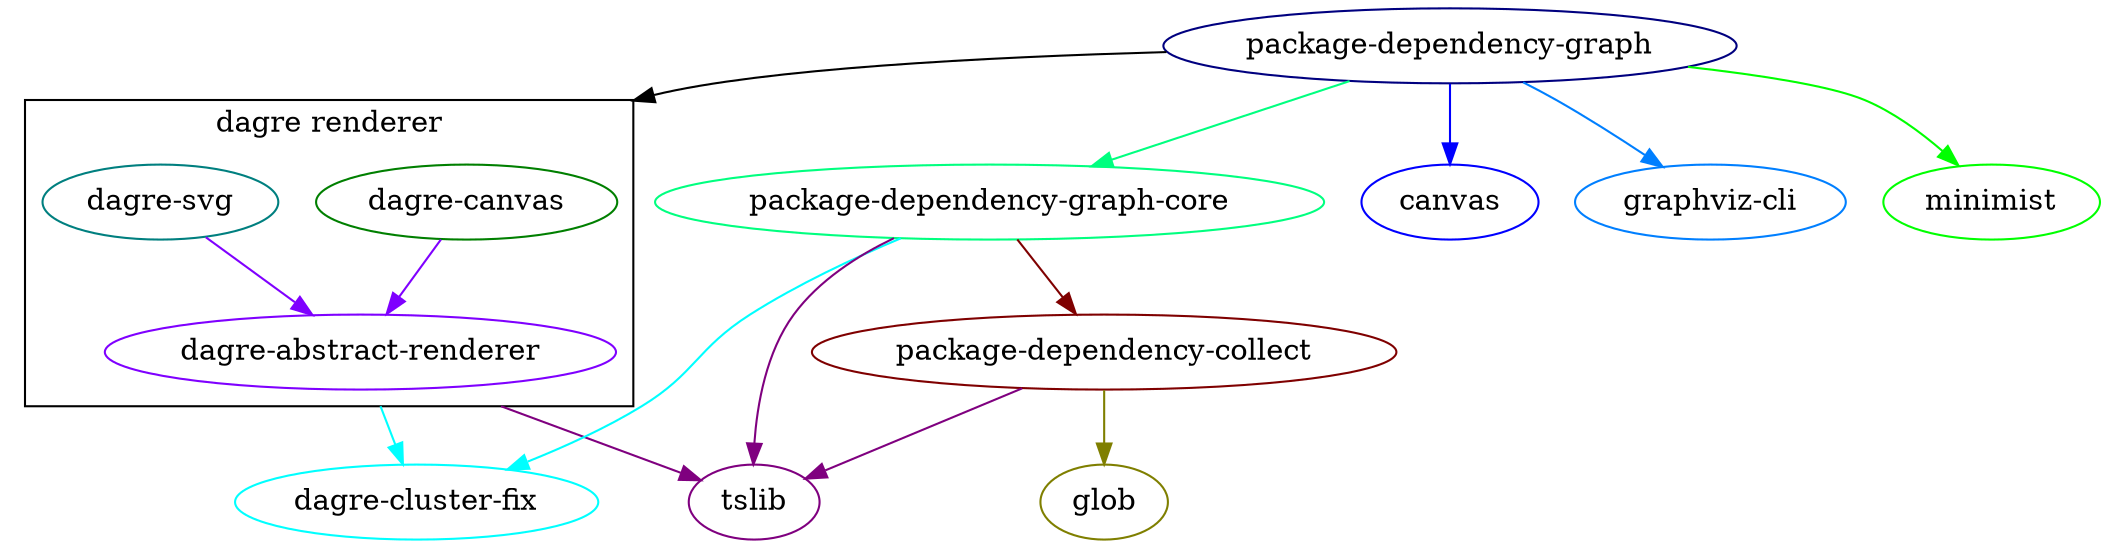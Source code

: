 // generated by package-dependency-graph
digraph {
  graph [compound=true];
  subgraph cluster_dagre_renderer {
    dagre_abstract_renderer dagre_canvas dagre_svg;

    label = "dagre renderer";
    color = "#000000";
  }

  package_dependency_graph -> canvas[color = "#0000ff"]
  package_dependency_graph -> dagre_canvas[color = "#000000" lhead=cluster_dagre_renderer]
  package_dependency_graph -> graphviz_cli[color = "#007fff"]
  package_dependency_graph -> minimist[color = "#00ff00"]
  package_dependency_graph -> package_dependency_graph_core[color = "#00ff7f"]
  package_dependency_graph_core -> dagre_cluster_fix[color = "#00ffff"]
  package_dependency_graph_core -> package_dependency_collect[color = "#7f0000"]
  package_dependency_graph_core -> tslib[color = "#7f007f"]
  dagre_abstract_renderer -> dagre_cluster_fix[color = "#00ffff" ltail=cluster_dagre_renderer]
  dagre_abstract_renderer -> tslib[color = "#7f007f" ltail=cluster_dagre_renderer]
  dagre_canvas -> dagre_abstract_renderer[color = "#7f00ff"]
  dagre_svg -> dagre_abstract_renderer[color = "#7f00ff"]
  package_dependency_collect -> glob[color = "#7f7f00"]
  package_dependency_collect -> tslib[color = "#7f007f"]

  package_dependency_graph[label = "package-dependency-graph", color = "#00007f"]
  canvas[label = "canvas", color = "#0000ff"]
  dagre_canvas[label = "dagre-canvas", color = "#007f00"]
  dagre_svg[label = "dagre-svg", color = "#007f7f"]
  graphviz_cli[label = "graphviz-cli", color = "#007fff"]
  minimist[label = "minimist", color = "#00ff00"]
  package_dependency_graph_core[label = "package-dependency-graph-core", color = "#00ff7f"]
  dagre_cluster_fix[label = "dagre-cluster-fix", color = "#00ffff"]
  package_dependency_collect[label = "package-dependency-collect", color = "#7f0000"]
  tslib[label = "tslib", color = "#7f007f"]
  dagre_abstract_renderer[label = "dagre-abstract-renderer", color = "#7f00ff"]
  glob[label = "glob", color = "#7f7f00"]
}